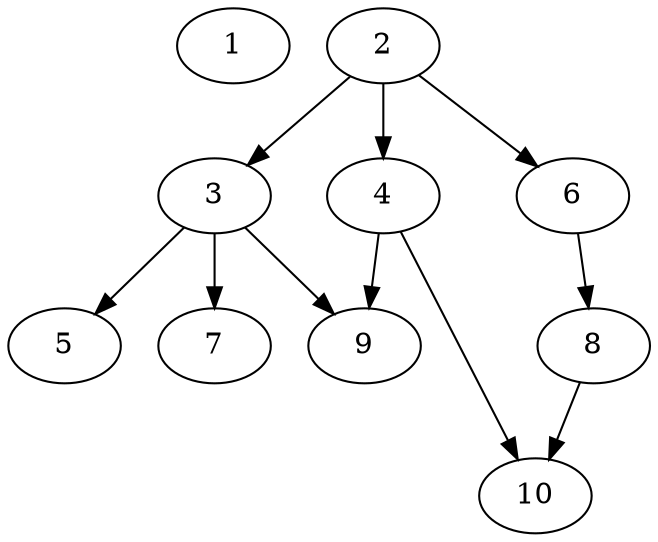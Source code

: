 // DAG automatically generated by daggen at Fri May 24 12:40:17 2024
// daggen-master/daggen -n 10 --fat 0.5 --density 0.5 --regular 0.5 --jump 2 --minalpha 20 --maxalpha 50 --dot -o dags_dot_10/sim_4.dot 
digraph G {
  1 [size="9561936920", alpha="45.98"]
  2 [size="497487894510", alpha="25.77"]
  2 -> 3 [size ="679477248"]
  2 -> 4 [size ="679477248"]
  2 -> 6 [size ="679477248"]
  3 [size="368293445632", alpha="49.08"]
  3 -> 5 [size ="411041792"]
  3 -> 7 [size ="411041792"]
  3 -> 9 [size ="411041792"]
  4 [size="18613311626", alpha="47.08"]
  4 -> 9 [size ="33554432"]
  4 -> 10 [size ="33554432"]
  5 [size="688505410829", alpha="22.15"]
  6 [size="4905636247", alpha="49.52"]
  6 -> 8 [size ="134217728"]
  7 [size="1073741824000", alpha="21.32"]
  8 [size="8589934592", alpha="35.52"]
  8 -> 10 [size ="33554432"]
  9 [size="267049224728", alpha="37.49"]
  10 [size="277177044742", alpha="23.40"]
}
